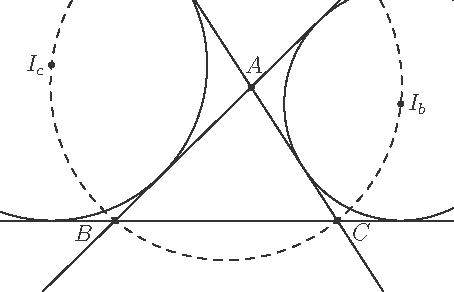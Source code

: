 import geometry;
size(8cm);

pen penColor = rgb("333333");

triangle t = triangleabc(5, 6, 7);

point B = t.A;
point A = t.C;
point C = t.B;


circle exB = excircle(A, C, B);
circle exC = excircle(A, B, C);

point Ib = exB.C;
point Ic = exC.C;

//draw

draw(line(A, B), penColor);
draw(line(A, C), penColor);
draw(line(C, B), penColor);

dot("$A$", A, N*2+E*0.2, fontsize(12) + penColor);
dot("$B$", B, S*1.25+W*3, fontsize(12) + penColor);
dot("$C$", C, S*1+E*2, fontsize(12) + penColor);

clipdraw(exB, penColor);
clipdraw(exC, penColor);


dot("$I_c$", Ic, S*0+W, fontsize(12) + penColor);
dot("$I_b$", Ib, S*0+E, fontsize(12) + penColor);

clipdraw(circle(B, C, Ib), penColor + dashed);


addMargins(cm/2, cm);
